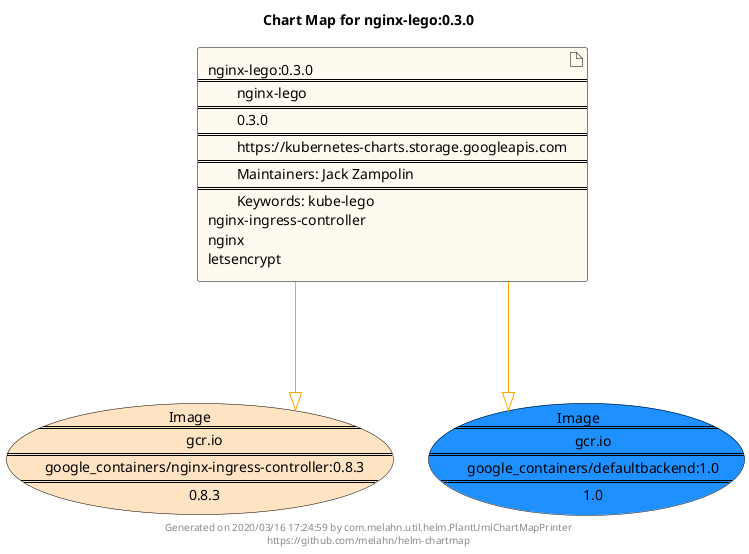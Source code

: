 @startuml
skinparam linetype ortho
skinparam backgroundColor white
skinparam usecaseBorderColor black
skinparam usecaseArrowColor LightSlateGray
skinparam artifactBorderColor black
skinparam artifactArrowColor LightSlateGray

title Chart Map for nginx-lego:0.3.0

'There is one referenced Helm Chart
artifact "nginx-lego:0.3.0\n====\n\tnginx-lego\n====\n\t0.3.0\n====\n\thttps://kubernetes-charts.storage.googleapis.com\n====\n\tMaintainers: Jack Zampolin\n====\n\tKeywords: kube-lego\nnginx-ingress-controller\nnginx\nletsencrypt" as nginx_lego_0_3_0 #FloralWhite

'There are 2 referenced Docker Images
usecase "Image\n====\n\tgcr.io\n====\n\tgoogle_containers/nginx-ingress-controller:0.8.3\n====\n\t0.8.3" as gcr_io_google_containers_nginx_ingress_controller_0_8_3 #Bisque
usecase "Image\n====\n\tgcr.io\n====\n\tgoogle_containers/defaultbackend:1.0\n====\n\t1.0" as gcr_io_google_containers_defaultbackend_1_0 #DodgerBlue

'Chart Dependencies
nginx_lego_0_3_0--[#orange]-|>gcr_io_google_containers_defaultbackend_1_0
nginx_lego_0_3_0--[#orange]-|>gcr_io_google_containers_nginx_ingress_controller_0_8_3

center footer Generated on 2020/03/16 17:24:59 by com.melahn.util.helm.PlantUmlChartMapPrinter\nhttps://github.com/melahn/helm-chartmap
@enduml
